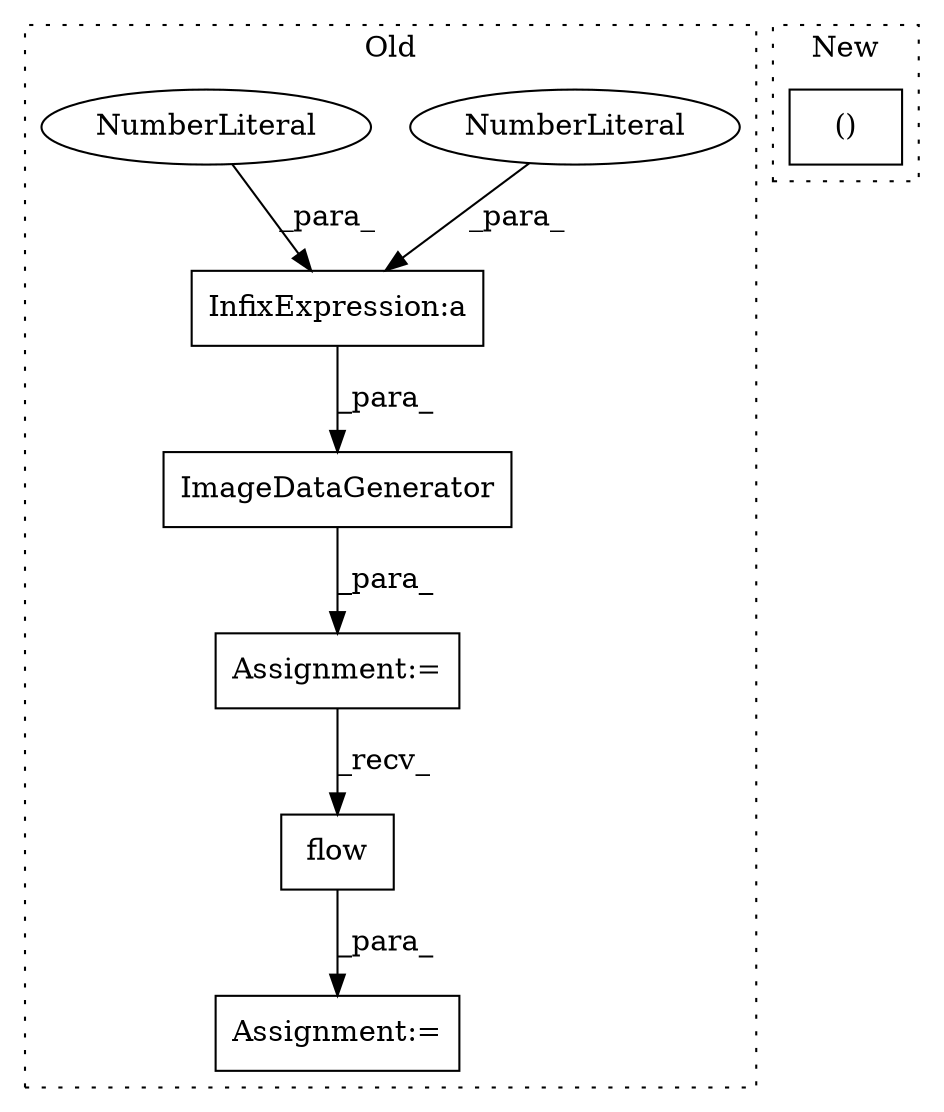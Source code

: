 digraph G {
subgraph cluster0 {
1 [label="ImageDataGenerator" a="32" s="2724,2752" l="19,1" shape="box"];
3 [label="Assignment:=" a="7" s="2723" l="1" shape="box"];
4 [label="InfixExpression:a" a="27" s="2746" l="3" shape="box"];
5 [label="NumberLiteral" a="34" s="2743" l="3" shape="ellipse"];
6 [label="NumberLiteral" a="34" s="2749" l="3" shape="ellipse"];
7 [label="Assignment:=" a="7" s="2767" l="1" shape="box"];
8 [label="flow" a="32" s="2776,2805" l="5,1" shape="box"];
label = "Old";
style="dotted";
}
subgraph cluster1 {
2 [label="()" a="106" s="2948" l="25" shape="box"];
label = "New";
style="dotted";
}
1 -> 3 [label="_para_"];
3 -> 8 [label="_recv_"];
4 -> 1 [label="_para_"];
5 -> 4 [label="_para_"];
6 -> 4 [label="_para_"];
8 -> 7 [label="_para_"];
}